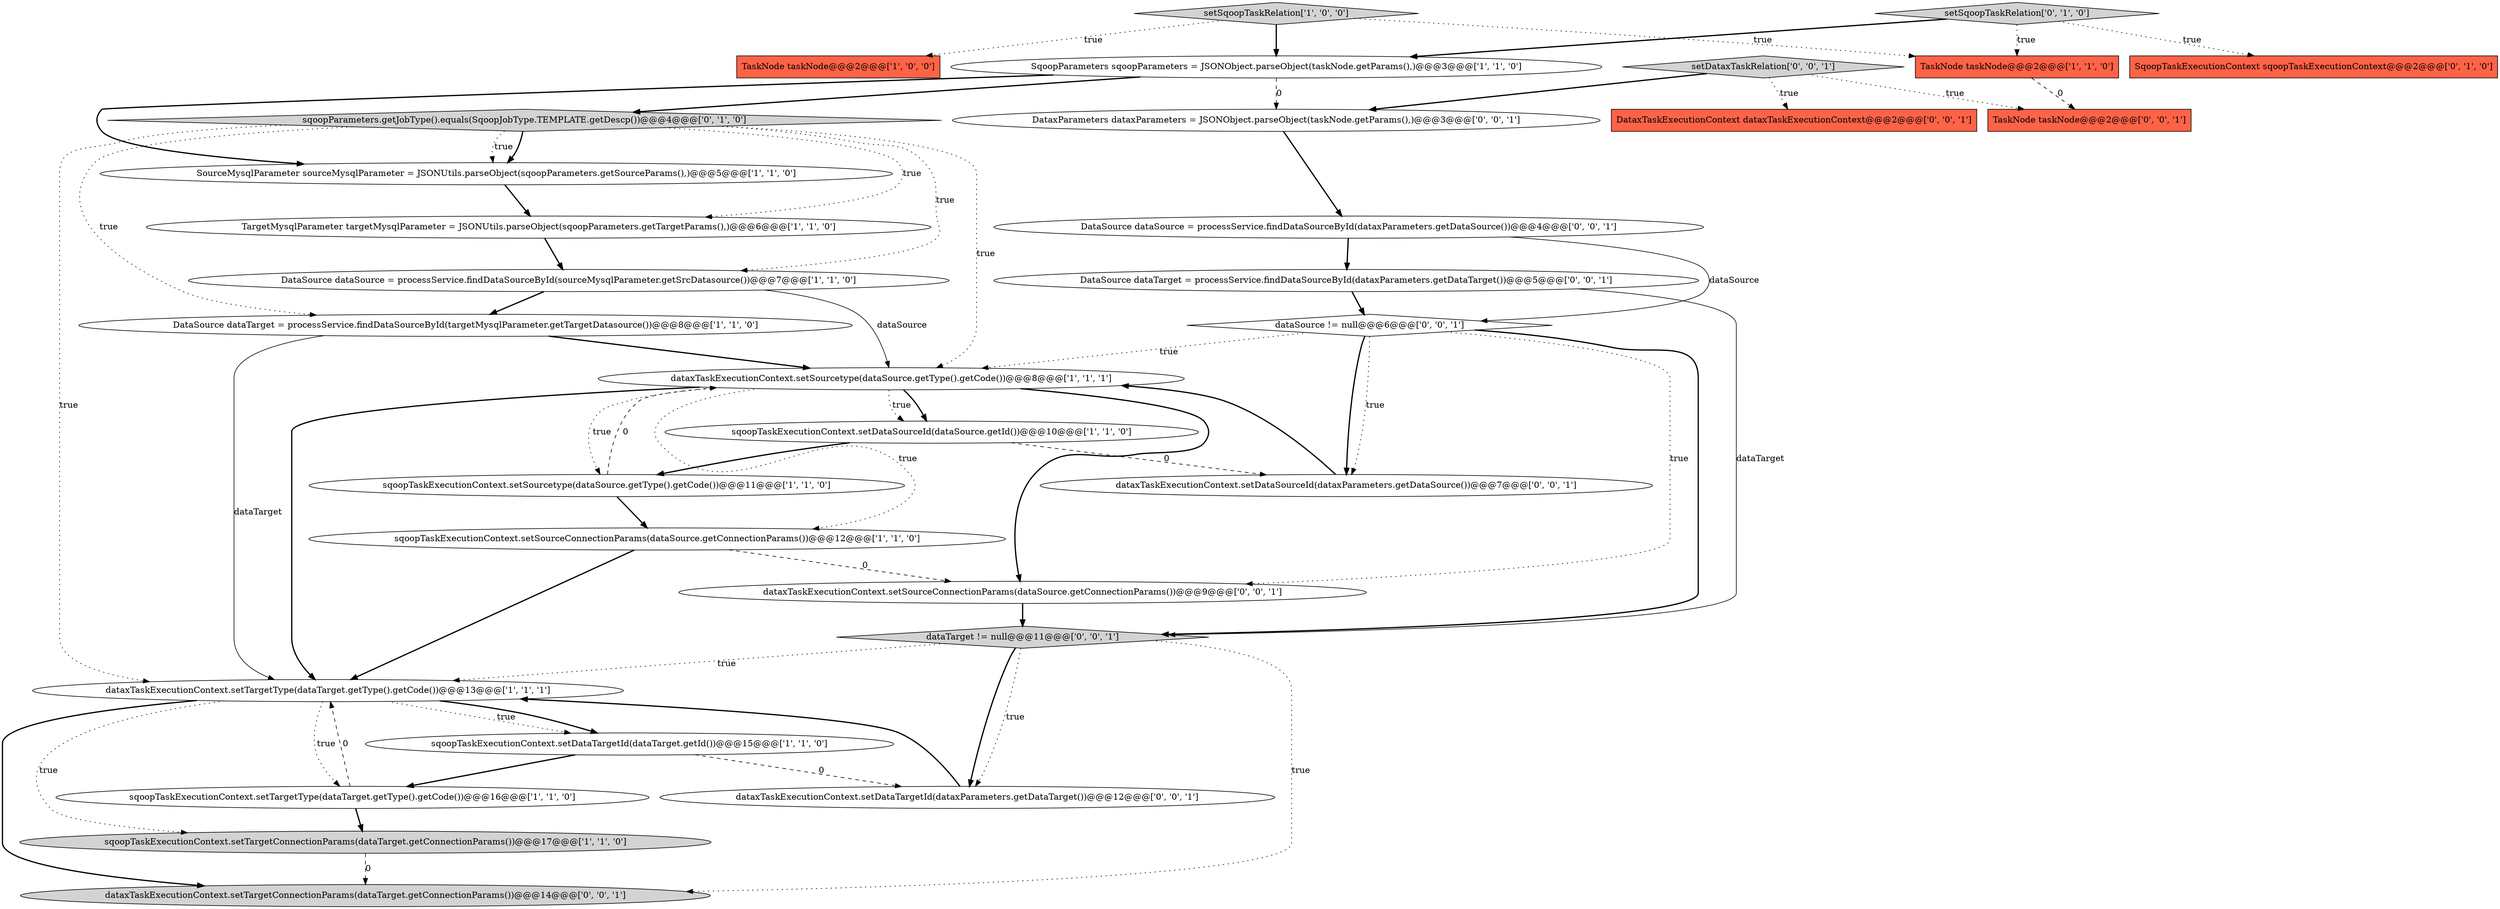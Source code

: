 digraph {
3 [style = filled, label = "setSqoopTaskRelation['1', '0', '0']", fillcolor = lightgray, shape = diamond image = "AAA0AAABBB1BBB"];
5 [style = filled, label = "sqoopTaskExecutionContext.setDataTargetId(dataTarget.getId())@@@15@@@['1', '1', '0']", fillcolor = white, shape = ellipse image = "AAA0AAABBB1BBB"];
2 [style = filled, label = "SqoopParameters sqoopParameters = JSONObject.parseObject(taskNode.getParams(),)@@@3@@@['1', '1', '0']", fillcolor = white, shape = ellipse image = "AAA0AAABBB1BBB"];
13 [style = filled, label = "sqoopTaskExecutionContext.setTargetConnectionParams(dataTarget.getConnectionParams())@@@17@@@['1', '1', '0']", fillcolor = lightgray, shape = ellipse image = "AAA0AAABBB1BBB"];
20 [style = filled, label = "dataTarget != null@@@11@@@['0', '0', '1']", fillcolor = lightgray, shape = diamond image = "AAA0AAABBB3BBB"];
12 [style = filled, label = "sqoopTaskExecutionContext.setTargetType(dataTarget.getType().getCode())@@@16@@@['1', '1', '0']", fillcolor = white, shape = ellipse image = "AAA0AAABBB1BBB"];
23 [style = filled, label = "DataSource dataSource = processService.findDataSourceById(dataxParameters.getDataSource())@@@4@@@['0', '0', '1']", fillcolor = white, shape = ellipse image = "AAA0AAABBB3BBB"];
6 [style = filled, label = "DataSource dataSource = processService.findDataSourceById(sourceMysqlParameter.getSrcDatasource())@@@7@@@['1', '1', '0']", fillcolor = white, shape = ellipse image = "AAA0AAABBB1BBB"];
16 [style = filled, label = "sqoopParameters.getJobType().equals(SqoopJobType.TEMPLATE.getDescp())@@@4@@@['0', '1', '0']", fillcolor = lightgray, shape = diamond image = "AAA1AAABBB2BBB"];
11 [style = filled, label = "DataSource dataTarget = processService.findDataSourceById(targetMysqlParameter.getTargetDatasource())@@@8@@@['1', '1', '0']", fillcolor = white, shape = ellipse image = "AAA0AAABBB1BBB"];
26 [style = filled, label = "dataxTaskExecutionContext.setTargetConnectionParams(dataTarget.getConnectionParams())@@@14@@@['0', '0', '1']", fillcolor = lightgray, shape = ellipse image = "AAA0AAABBB3BBB"];
9 [style = filled, label = "sqoopTaskExecutionContext.setDataSourceId(dataSource.getId())@@@10@@@['1', '1', '0']", fillcolor = white, shape = ellipse image = "AAA0AAABBB1BBB"];
21 [style = filled, label = "DataxTaskExecutionContext dataxTaskExecutionContext@@@2@@@['0', '0', '1']", fillcolor = tomato, shape = box image = "AAA0AAABBB3BBB"];
22 [style = filled, label = "TaskNode taskNode@@@2@@@['0', '0', '1']", fillcolor = tomato, shape = box image = "AAA0AAABBB3BBB"];
0 [style = filled, label = "TaskNode taskNode@@@2@@@['1', '0', '0']", fillcolor = tomato, shape = box image = "AAA0AAABBB1BBB"];
18 [style = filled, label = "setSqoopTaskRelation['0', '1', '0']", fillcolor = lightgray, shape = diamond image = "AAA0AAABBB2BBB"];
15 [style = filled, label = "dataxTaskExecutionContext.setTargetType(dataTarget.getType().getCode())@@@13@@@['1', '1', '1']", fillcolor = white, shape = ellipse image = "AAA0AAABBB1BBB"];
10 [style = filled, label = "SourceMysqlParameter sourceMysqlParameter = JSONUtils.parseObject(sqoopParameters.getSourceParams(),)@@@5@@@['1', '1', '0']", fillcolor = white, shape = ellipse image = "AAA0AAABBB1BBB"];
14 [style = filled, label = "TaskNode taskNode@@@2@@@['1', '1', '0']", fillcolor = tomato, shape = box image = "AAA0AAABBB1BBB"];
1 [style = filled, label = "sqoopTaskExecutionContext.setSourcetype(dataSource.getType().getCode())@@@11@@@['1', '1', '0']", fillcolor = white, shape = ellipse image = "AAA0AAABBB1BBB"];
19 [style = filled, label = "dataSource != null@@@6@@@['0', '0', '1']", fillcolor = white, shape = diamond image = "AAA0AAABBB3BBB"];
17 [style = filled, label = "SqoopTaskExecutionContext sqoopTaskExecutionContext@@@2@@@['0', '1', '0']", fillcolor = tomato, shape = box image = "AAA0AAABBB2BBB"];
30 [style = filled, label = "dataxTaskExecutionContext.setDataSourceId(dataxParameters.getDataSource())@@@7@@@['0', '0', '1']", fillcolor = white, shape = ellipse image = "AAA0AAABBB3BBB"];
27 [style = filled, label = "setDataxTaskRelation['0', '0', '1']", fillcolor = lightgray, shape = diamond image = "AAA0AAABBB3BBB"];
28 [style = filled, label = "dataxTaskExecutionContext.setDataTargetId(dataxParameters.getDataTarget())@@@12@@@['0', '0', '1']", fillcolor = white, shape = ellipse image = "AAA0AAABBB3BBB"];
8 [style = filled, label = "TargetMysqlParameter targetMysqlParameter = JSONUtils.parseObject(sqoopParameters.getTargetParams(),)@@@6@@@['1', '1', '0']", fillcolor = white, shape = ellipse image = "AAA0AAABBB1BBB"];
4 [style = filled, label = "dataxTaskExecutionContext.setSourcetype(dataSource.getType().getCode())@@@8@@@['1', '1', '1']", fillcolor = white, shape = ellipse image = "AAA0AAABBB1BBB"];
29 [style = filled, label = "DataxParameters dataxParameters = JSONObject.parseObject(taskNode.getParams(),)@@@3@@@['0', '0', '1']", fillcolor = white, shape = ellipse image = "AAA0AAABBB3BBB"];
25 [style = filled, label = "DataSource dataTarget = processService.findDataSourceById(dataxParameters.getDataTarget())@@@5@@@['0', '0', '1']", fillcolor = white, shape = ellipse image = "AAA0AAABBB3BBB"];
24 [style = filled, label = "dataxTaskExecutionContext.setSourceConnectionParams(dataSource.getConnectionParams())@@@9@@@['0', '0', '1']", fillcolor = white, shape = ellipse image = "AAA0AAABBB3BBB"];
7 [style = filled, label = "sqoopTaskExecutionContext.setSourceConnectionParams(dataSource.getConnectionParams())@@@12@@@['1', '1', '0']", fillcolor = white, shape = ellipse image = "AAA0AAABBB1BBB"];
16->4 [style = dotted, label="true"];
13->26 [style = dashed, label="0"];
20->26 [style = dotted, label="true"];
11->4 [style = bold, label=""];
27->22 [style = dotted, label="true"];
23->25 [style = bold, label=""];
15->13 [style = dotted, label="true"];
18->2 [style = bold, label=""];
7->24 [style = dashed, label="0"];
19->30 [style = bold, label=""];
3->2 [style = bold, label=""];
24->20 [style = bold, label=""];
19->24 [style = dotted, label="true"];
25->19 [style = bold, label=""];
19->20 [style = bold, label=""];
6->11 [style = bold, label=""];
4->7 [style = dotted, label="true"];
23->19 [style = solid, label="dataSource"];
10->8 [style = bold, label=""];
1->4 [style = dashed, label="0"];
3->14 [style = dotted, label="true"];
27->21 [style = dotted, label="true"];
2->10 [style = bold, label=""];
8->6 [style = bold, label=""];
11->15 [style = solid, label="dataTarget"];
4->1 [style = dotted, label="true"];
28->15 [style = bold, label=""];
16->15 [style = dotted, label="true"];
16->10 [style = bold, label=""];
29->23 [style = bold, label=""];
12->13 [style = bold, label=""];
27->29 [style = bold, label=""];
3->0 [style = dotted, label="true"];
16->6 [style = dotted, label="true"];
18->14 [style = dotted, label="true"];
4->24 [style = bold, label=""];
19->4 [style = dotted, label="true"];
20->15 [style = dotted, label="true"];
15->5 [style = dotted, label="true"];
18->17 [style = dotted, label="true"];
9->30 [style = dashed, label="0"];
25->20 [style = solid, label="dataTarget"];
15->26 [style = bold, label=""];
4->9 [style = bold, label=""];
16->10 [style = dotted, label="true"];
12->15 [style = dashed, label="0"];
15->5 [style = bold, label=""];
14->22 [style = dashed, label="0"];
30->4 [style = bold, label=""];
20->28 [style = bold, label=""];
2->29 [style = dashed, label="0"];
16->11 [style = dotted, label="true"];
2->16 [style = bold, label=""];
4->9 [style = dotted, label="true"];
5->12 [style = bold, label=""];
7->15 [style = bold, label=""];
16->8 [style = dotted, label="true"];
1->7 [style = bold, label=""];
19->30 [style = dotted, label="true"];
6->4 [style = solid, label="dataSource"];
4->15 [style = bold, label=""];
9->1 [style = bold, label=""];
20->28 [style = dotted, label="true"];
5->28 [style = dashed, label="0"];
15->12 [style = dotted, label="true"];
}
